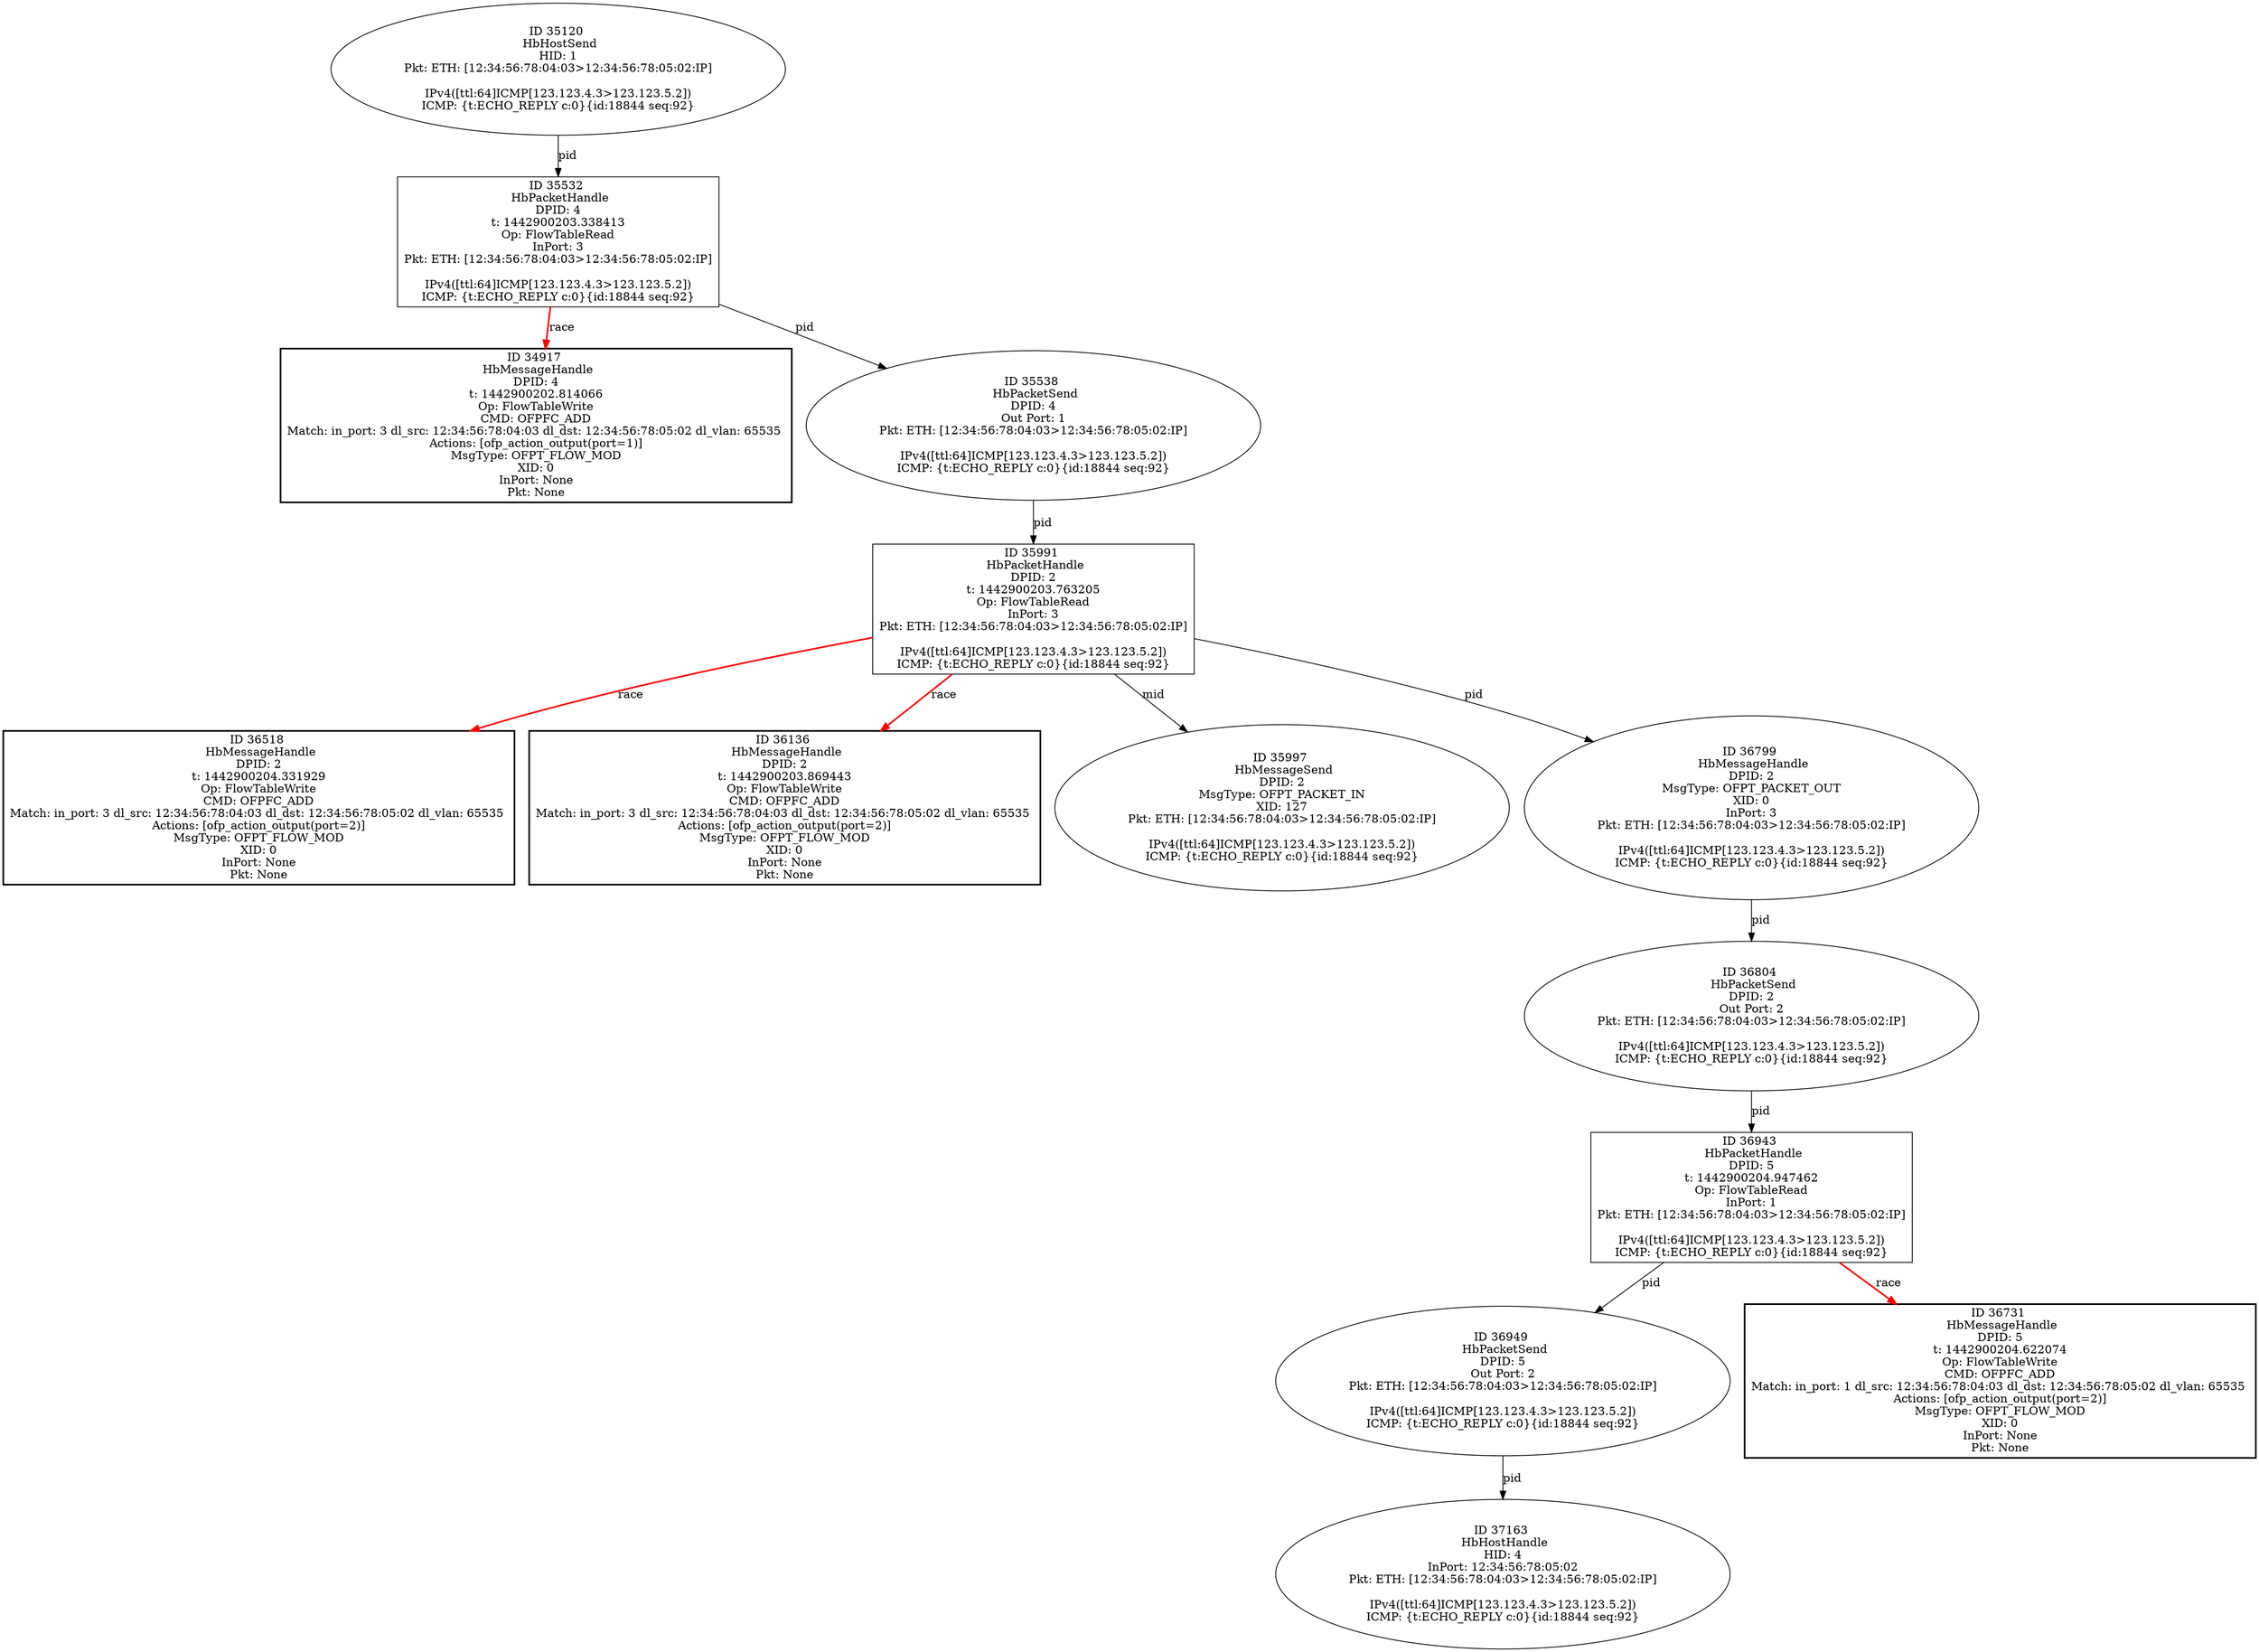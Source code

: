 strict digraph G {
36804 [shape=oval, event=<hb_events.HbPacketSend object at 0x10f85af90>, label="ID 36804 
 HbPacketSend
DPID: 2
Out Port: 2
Pkt: ETH: [12:34:56:78:04:03>12:34:56:78:05:02:IP]

IPv4([ttl:64]ICMP[123.123.4.3>123.123.5.2])
ICMP: {t:ECHO_REPLY c:0}{id:18844 seq:92}"];
34917 [shape=box, style=bold, event=<hb_events.HbMessageHandle object at 0x10f0254d0>, label="ID 34917 
 HbMessageHandle
DPID: 4
t: 1442900202.814066
Op: FlowTableWrite
CMD: OFPFC_ADD
Match: in_port: 3 dl_src: 12:34:56:78:04:03 dl_dst: 12:34:56:78:05:02 dl_vlan: 65535 
Actions: [ofp_action_output(port=1)]
MsgType: OFPT_FLOW_MOD
XID: 0
InPort: None
Pkt: None"];
36518 [shape=box, style=bold, event=<hb_events.HbMessageHandle object at 0x10f6bb750>, label="ID 36518 
 HbMessageHandle
DPID: 2
t: 1442900204.331929
Op: FlowTableWrite
CMD: OFPFC_ADD
Match: in_port: 3 dl_src: 12:34:56:78:04:03 dl_dst: 12:34:56:78:05:02 dl_vlan: 65535 
Actions: [ofp_action_output(port=2)]
MsgType: OFPT_FLOW_MOD
XID: 0
InPort: None
Pkt: None"];
36136 [shape=box, style=bold, event=<hb_events.HbMessageHandle object at 0x10f4bc550>, label="ID 36136 
 HbMessageHandle
DPID: 2
t: 1442900203.869443
Op: FlowTableWrite
CMD: OFPFC_ADD
Match: in_port: 3 dl_src: 12:34:56:78:04:03 dl_dst: 12:34:56:78:05:02 dl_vlan: 65535 
Actions: [ofp_action_output(port=2)]
MsgType: OFPT_FLOW_MOD
XID: 0
InPort: None
Pkt: None"];
37163 [shape=oval, event=<hb_events.HbHostHandle object at 0x10fa2ba50>, label="ID 37163 
 HbHostHandle
HID: 4
InPort: 12:34:56:78:05:02
Pkt: ETH: [12:34:56:78:04:03>12:34:56:78:05:02:IP]

IPv4([ttl:64]ICMP[123.123.4.3>123.123.5.2])
ICMP: {t:ECHO_REPLY c:0}{id:18844 seq:92}"];
35532 [shape=box, event=<hb_events.HbPacketHandle object at 0x10f210b90>, label="ID 35532 
 HbPacketHandle
DPID: 4
t: 1442900203.338413
Op: FlowTableRead
InPort: 3
Pkt: ETH: [12:34:56:78:04:03>12:34:56:78:05:02:IP]

IPv4([ttl:64]ICMP[123.123.4.3>123.123.5.2])
ICMP: {t:ECHO_REPLY c:0}{id:18844 seq:92}"];
36943 [shape=box, event=<hb_events.HbPacketHandle object at 0x10f905cd0>, label="ID 36943 
 HbPacketHandle
DPID: 5
t: 1442900204.947462
Op: FlowTableRead
InPort: 1
Pkt: ETH: [12:34:56:78:04:03>12:34:56:78:05:02:IP]

IPv4([ttl:64]ICMP[123.123.4.3>123.123.5.2])
ICMP: {t:ECHO_REPLY c:0}{id:18844 seq:92}"];
35120 [shape=oval, event=<hb_events.HbHostSend object at 0x10f0add10>, label="ID 35120 
 HbHostSend
HID: 1
Pkt: ETH: [12:34:56:78:04:03>12:34:56:78:05:02:IP]

IPv4([ttl:64]ICMP[123.123.4.3>123.123.5.2])
ICMP: {t:ECHO_REPLY c:0}{id:18844 seq:92}"];
35538 [shape=oval, event=<hb_events.HbPacketSend object at 0x10f210d90>, label="ID 35538 
 HbPacketSend
DPID: 4
Out Port: 1
Pkt: ETH: [12:34:56:78:04:03>12:34:56:78:05:02:IP]

IPv4([ttl:64]ICMP[123.123.4.3>123.123.5.2])
ICMP: {t:ECHO_REPLY c:0}{id:18844 seq:92}"];
36949 [shape=oval, event=<hb_events.HbPacketSend object at 0x10f930c90>, label="ID 36949 
 HbPacketSend
DPID: 5
Out Port: 2
Pkt: ETH: [12:34:56:78:04:03>12:34:56:78:05:02:IP]

IPv4([ttl:64]ICMP[123.123.4.3>123.123.5.2])
ICMP: {t:ECHO_REPLY c:0}{id:18844 seq:92}"];
35991 [shape=box, event=<hb_events.HbPacketHandle object at 0x10f4089d0>, label="ID 35991 
 HbPacketHandle
DPID: 2
t: 1442900203.763205
Op: FlowTableRead
InPort: 3
Pkt: ETH: [12:34:56:78:04:03>12:34:56:78:05:02:IP]

IPv4([ttl:64]ICMP[123.123.4.3>123.123.5.2])
ICMP: {t:ECHO_REPLY c:0}{id:18844 seq:92}"];
36731 [shape=box, style=bold, event=<hb_events.HbMessageHandle object at 0x10f8086d0>, label="ID 36731 
 HbMessageHandle
DPID: 5
t: 1442900204.622074
Op: FlowTableWrite
CMD: OFPFC_ADD
Match: in_port: 1 dl_src: 12:34:56:78:04:03 dl_dst: 12:34:56:78:05:02 dl_vlan: 65535 
Actions: [ofp_action_output(port=2)]
MsgType: OFPT_FLOW_MOD
XID: 0
InPort: None
Pkt: None"];
35997 [shape=oval, event=<hb_events.HbMessageSend object at 0x10f3f2710>, label="ID 35997 
 HbMessageSend
DPID: 2
MsgType: OFPT_PACKET_IN
XID: 127
Pkt: ETH: [12:34:56:78:04:03>12:34:56:78:05:02:IP]

IPv4([ttl:64]ICMP[123.123.4.3>123.123.5.2])
ICMP: {t:ECHO_REPLY c:0}{id:18844 seq:92}"];
36799 [shape=oval, event=<hb_events.HbMessageHandle object at 0x10f84dad0>, label="ID 36799 
 HbMessageHandle
DPID: 2
MsgType: OFPT_PACKET_OUT
XID: 0
InPort: 3
Pkt: ETH: [12:34:56:78:04:03>12:34:56:78:05:02:IP]

IPv4([ttl:64]ICMP[123.123.4.3>123.123.5.2])
ICMP: {t:ECHO_REPLY c:0}{id:18844 seq:92}"];
36804 -> 36943  [rel=pid, label=pid];
35532 -> 35538  [rel=pid, label=pid];
35532 -> 34917  [harmful=True, color=red, style=bold, rel=race, label=race];
36943 -> 36731  [harmful=True, color=red, style=bold, rel=race, label=race];
36943 -> 36949  [rel=pid, label=pid];
35120 -> 35532  [rel=pid, label=pid];
35538 -> 35991  [rel=pid, label=pid];
36949 -> 37163  [rel=pid, label=pid];
35991 -> 36136  [harmful=True, color=red, style=bold, rel=race, label=race];
35991 -> 35997  [rel=mid, label=mid];
35991 -> 36518  [harmful=True, color=red, style=bold, rel=race, label=race];
35991 -> 36799  [rel=pid, label=pid];
36799 -> 36804  [rel=pid, label=pid];
}

